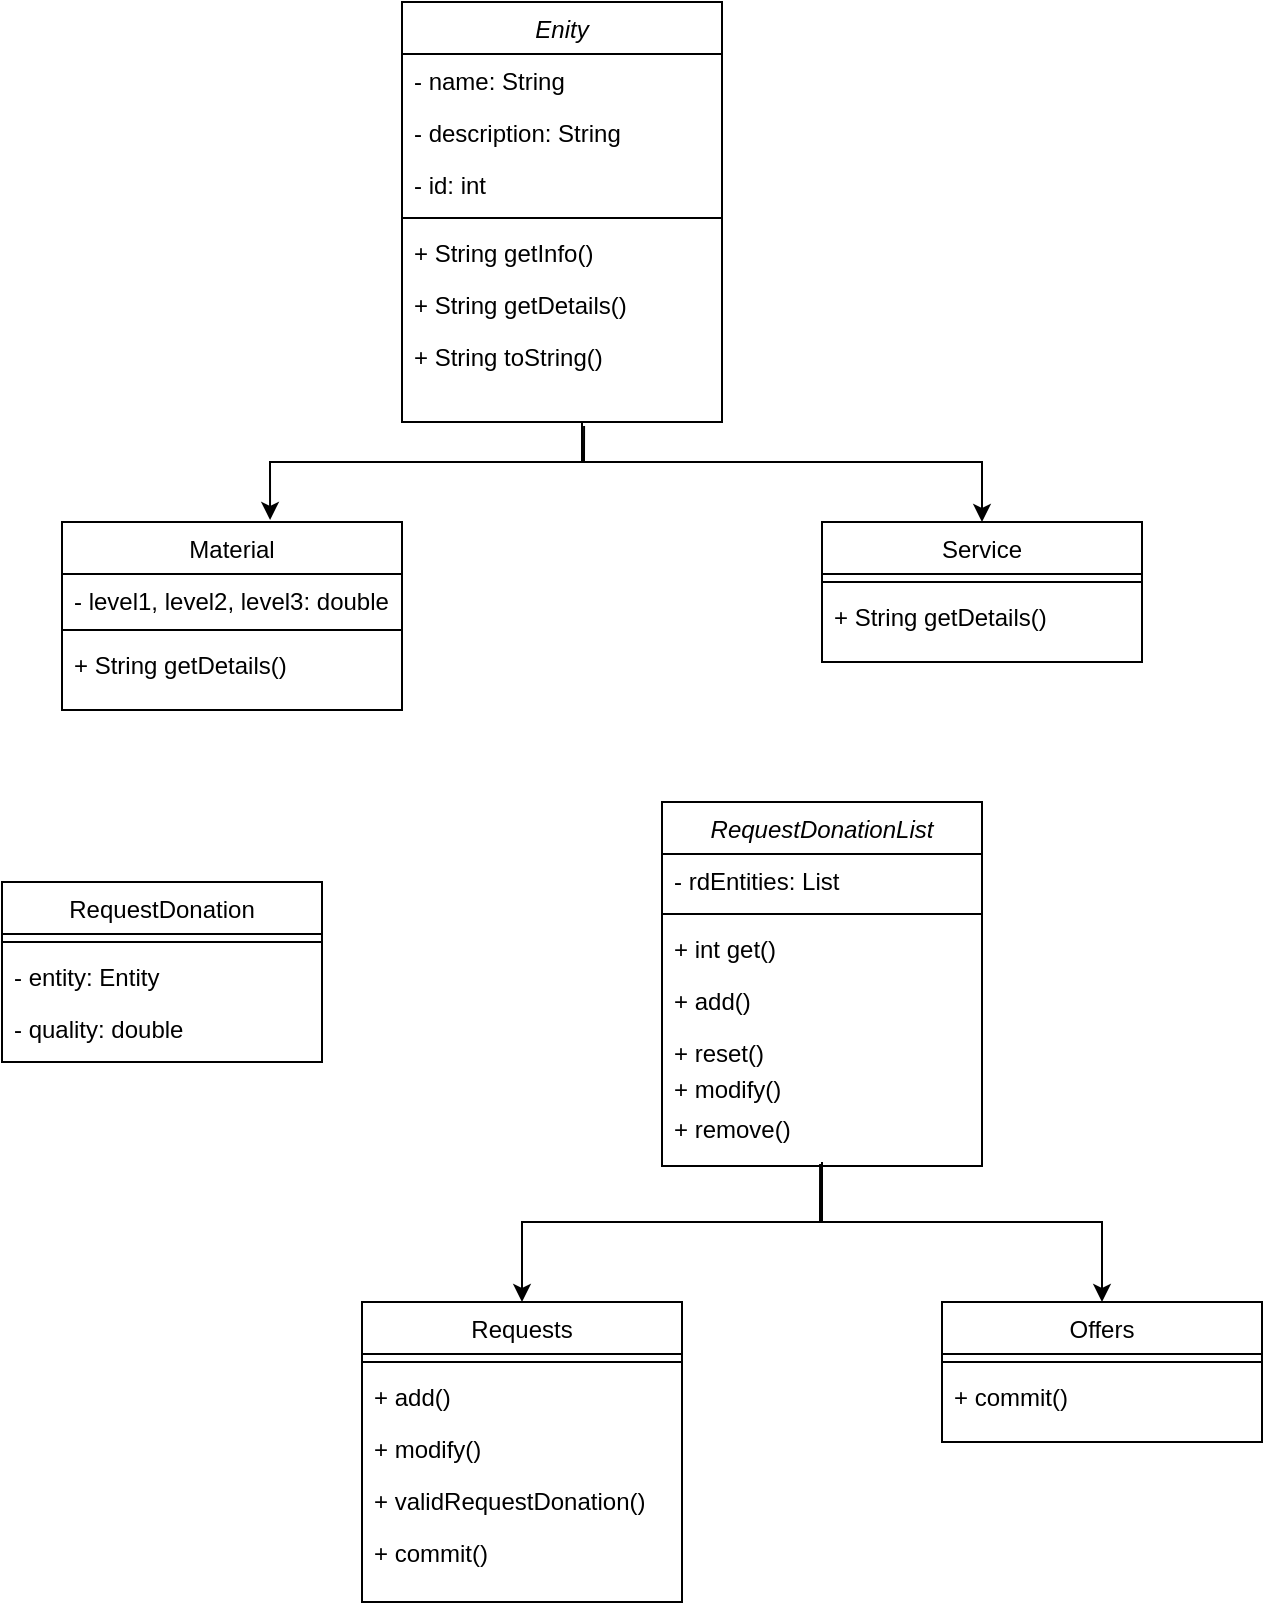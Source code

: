 <mxfile version="14.6.10" type="github">
  <diagram id="C5RBs43oDa-KdzZeNtuy" name="Page-1">
    <mxGraphModel dx="1422" dy="800" grid="1" gridSize="10" guides="1" tooltips="1" connect="1" arrows="1" fold="1" page="1" pageScale="1" pageWidth="827" pageHeight="1169" math="0" shadow="0">
      <root>
        <mxCell id="WIyWlLk6GJQsqaUBKTNV-0" />
        <mxCell id="WIyWlLk6GJQsqaUBKTNV-1" parent="WIyWlLk6GJQsqaUBKTNV-0" />
        <mxCell id="zkfFHV4jXpPFQw0GAbJ--0" value="Enity" style="swimlane;fontStyle=2;align=center;verticalAlign=top;childLayout=stackLayout;horizontal=1;startSize=26;horizontalStack=0;resizeParent=1;resizeLast=0;collapsible=1;marginBottom=0;rounded=0;shadow=0;strokeWidth=1;" parent="WIyWlLk6GJQsqaUBKTNV-1" vertex="1">
          <mxGeometry x="270" y="30" width="160" height="210" as="geometry">
            <mxRectangle x="230" y="140" width="160" height="26" as="alternateBounds" />
          </mxGeometry>
        </mxCell>
        <mxCell id="zkfFHV4jXpPFQw0GAbJ--1" value="- name: String" style="text;align=left;verticalAlign=top;spacingLeft=4;spacingRight=4;overflow=hidden;rotatable=0;points=[[0,0.5],[1,0.5]];portConstraint=eastwest;" parent="zkfFHV4jXpPFQw0GAbJ--0" vertex="1">
          <mxGeometry y="26" width="160" height="26" as="geometry" />
        </mxCell>
        <mxCell id="zkfFHV4jXpPFQw0GAbJ--2" value="- description: String" style="text;align=left;verticalAlign=top;spacingLeft=4;spacingRight=4;overflow=hidden;rotatable=0;points=[[0,0.5],[1,0.5]];portConstraint=eastwest;rounded=0;shadow=0;html=0;" parent="zkfFHV4jXpPFQw0GAbJ--0" vertex="1">
          <mxGeometry y="52" width="160" height="26" as="geometry" />
        </mxCell>
        <mxCell id="zkfFHV4jXpPFQw0GAbJ--3" value="- id: int" style="text;align=left;verticalAlign=top;spacingLeft=4;spacingRight=4;overflow=hidden;rotatable=0;points=[[0,0.5],[1,0.5]];portConstraint=eastwest;rounded=0;shadow=0;html=0;" parent="zkfFHV4jXpPFQw0GAbJ--0" vertex="1">
          <mxGeometry y="78" width="160" height="26" as="geometry" />
        </mxCell>
        <mxCell id="zkfFHV4jXpPFQw0GAbJ--4" value="" style="line;html=1;strokeWidth=1;align=left;verticalAlign=middle;spacingTop=-1;spacingLeft=3;spacingRight=3;rotatable=0;labelPosition=right;points=[];portConstraint=eastwest;" parent="zkfFHV4jXpPFQw0GAbJ--0" vertex="1">
          <mxGeometry y="104" width="160" height="8" as="geometry" />
        </mxCell>
        <mxCell id="-UorqYTT1GGAPW61VOYn-3" value="+ String getInfo()" style="text;align=left;verticalAlign=top;spacingLeft=4;spacingRight=4;overflow=hidden;rotatable=0;points=[[0,0.5],[1,0.5]];portConstraint=eastwest;rounded=0;shadow=0;html=0;" vertex="1" parent="zkfFHV4jXpPFQw0GAbJ--0">
          <mxGeometry y="112" width="160" height="26" as="geometry" />
        </mxCell>
        <mxCell id="-UorqYTT1GGAPW61VOYn-5" value="+ String getDetails()" style="text;align=left;verticalAlign=top;spacingLeft=4;spacingRight=4;overflow=hidden;rotatable=0;points=[[0,0.5],[1,0.5]];portConstraint=eastwest;rounded=0;shadow=0;html=0;" vertex="1" parent="zkfFHV4jXpPFQw0GAbJ--0">
          <mxGeometry y="138" width="160" height="26" as="geometry" />
        </mxCell>
        <mxCell id="-UorqYTT1GGAPW61VOYn-4" value="+ String toString()" style="text;align=left;verticalAlign=top;spacingLeft=4;spacingRight=4;overflow=hidden;rotatable=0;points=[[0,0.5],[1,0.5]];portConstraint=eastwest;rounded=0;shadow=0;html=0;" vertex="1" parent="zkfFHV4jXpPFQw0GAbJ--0">
          <mxGeometry y="164" width="160" height="26" as="geometry" />
        </mxCell>
        <mxCell id="-UorqYTT1GGAPW61VOYn-0" value="&lt;br&gt;" style="text;html=1;align=center;verticalAlign=middle;resizable=0;points=[];autosize=1;strokeColor=none;" vertex="1" parent="zkfFHV4jXpPFQw0GAbJ--0">
          <mxGeometry y="190" width="160" height="20" as="geometry" />
        </mxCell>
        <mxCell id="zkfFHV4jXpPFQw0GAbJ--6" value="Material" style="swimlane;fontStyle=0;align=center;verticalAlign=top;childLayout=stackLayout;horizontal=1;startSize=26;horizontalStack=0;resizeParent=1;resizeLast=0;collapsible=1;marginBottom=0;rounded=0;shadow=0;strokeWidth=1;" parent="WIyWlLk6GJQsqaUBKTNV-1" vertex="1">
          <mxGeometry x="100" y="290" width="170" height="94" as="geometry">
            <mxRectangle x="130" y="380" width="160" height="26" as="alternateBounds" />
          </mxGeometry>
        </mxCell>
        <mxCell id="zkfFHV4jXpPFQw0GAbJ--7" value="- level1, level2, level3: double" style="text;align=left;verticalAlign=top;spacingLeft=4;spacingRight=4;overflow=hidden;rotatable=0;points=[[0,0.5],[1,0.5]];portConstraint=eastwest;" parent="zkfFHV4jXpPFQw0GAbJ--6" vertex="1">
          <mxGeometry y="26" width="170" height="24" as="geometry" />
        </mxCell>
        <mxCell id="-UorqYTT1GGAPW61VOYn-6" value="" style="line;html=1;strokeWidth=1;align=left;verticalAlign=middle;spacingTop=-1;spacingLeft=3;spacingRight=3;rotatable=0;labelPosition=right;points=[];portConstraint=eastwest;" vertex="1" parent="zkfFHV4jXpPFQw0GAbJ--6">
          <mxGeometry y="50" width="170" height="8" as="geometry" />
        </mxCell>
        <mxCell id="zkfFHV4jXpPFQw0GAbJ--8" value="+ String getDetails()" style="text;align=left;verticalAlign=top;spacingLeft=4;spacingRight=4;overflow=hidden;rotatable=0;points=[[0,0.5],[1,0.5]];portConstraint=eastwest;rounded=0;shadow=0;html=0;" parent="zkfFHV4jXpPFQw0GAbJ--6" vertex="1">
          <mxGeometry y="58" width="170" height="26" as="geometry" />
        </mxCell>
        <mxCell id="zkfFHV4jXpPFQw0GAbJ--13" value="Service" style="swimlane;fontStyle=0;align=center;verticalAlign=top;childLayout=stackLayout;horizontal=1;startSize=26;horizontalStack=0;resizeParent=1;resizeLast=0;collapsible=1;marginBottom=0;rounded=0;shadow=0;strokeWidth=1;" parent="WIyWlLk6GJQsqaUBKTNV-1" vertex="1">
          <mxGeometry x="480" y="290" width="160" height="70" as="geometry">
            <mxRectangle x="340" y="380" width="170" height="26" as="alternateBounds" />
          </mxGeometry>
        </mxCell>
        <mxCell id="zkfFHV4jXpPFQw0GAbJ--15" value="" style="line;html=1;strokeWidth=1;align=left;verticalAlign=middle;spacingTop=-1;spacingLeft=3;spacingRight=3;rotatable=0;labelPosition=right;points=[];portConstraint=eastwest;" parent="zkfFHV4jXpPFQw0GAbJ--13" vertex="1">
          <mxGeometry y="26" width="160" height="8" as="geometry" />
        </mxCell>
        <mxCell id="zkfFHV4jXpPFQw0GAbJ--14" value="+ String getDetails()" style="text;align=left;verticalAlign=top;spacingLeft=4;spacingRight=4;overflow=hidden;rotatable=0;points=[[0,0.5],[1,0.5]];portConstraint=eastwest;" parent="zkfFHV4jXpPFQw0GAbJ--13" vertex="1">
          <mxGeometry y="34" width="160" height="26" as="geometry" />
        </mxCell>
        <mxCell id="-UorqYTT1GGAPW61VOYn-16" value="RequestDonationList" style="swimlane;fontStyle=2;align=center;verticalAlign=top;childLayout=stackLayout;horizontal=1;startSize=26;horizontalStack=0;resizeParent=1;resizeLast=0;collapsible=1;marginBottom=0;rounded=0;shadow=0;strokeWidth=1;" vertex="1" parent="WIyWlLk6GJQsqaUBKTNV-1">
          <mxGeometry x="400" y="430" width="160" height="182" as="geometry">
            <mxRectangle x="300" y="370" width="160" height="26" as="alternateBounds" />
          </mxGeometry>
        </mxCell>
        <mxCell id="-UorqYTT1GGAPW61VOYn-17" value="- rdEntities: List" style="text;align=left;verticalAlign=top;spacingLeft=4;spacingRight=4;overflow=hidden;rotatable=0;points=[[0,0.5],[1,0.5]];portConstraint=eastwest;" vertex="1" parent="-UorqYTT1GGAPW61VOYn-16">
          <mxGeometry y="26" width="160" height="26" as="geometry" />
        </mxCell>
        <mxCell id="-UorqYTT1GGAPW61VOYn-20" value="" style="line;html=1;strokeWidth=1;align=left;verticalAlign=middle;spacingTop=-1;spacingLeft=3;spacingRight=3;rotatable=0;labelPosition=right;points=[];portConstraint=eastwest;" vertex="1" parent="-UorqYTT1GGAPW61VOYn-16">
          <mxGeometry y="52" width="160" height="8" as="geometry" />
        </mxCell>
        <mxCell id="-UorqYTT1GGAPW61VOYn-21" value="+ int get()" style="text;align=left;verticalAlign=top;spacingLeft=4;spacingRight=4;overflow=hidden;rotatable=0;points=[[0,0.5],[1,0.5]];portConstraint=eastwest;rounded=0;shadow=0;html=0;" vertex="1" parent="-UorqYTT1GGAPW61VOYn-16">
          <mxGeometry y="60" width="160" height="26" as="geometry" />
        </mxCell>
        <mxCell id="-UorqYTT1GGAPW61VOYn-22" value="+ add()" style="text;align=left;verticalAlign=top;spacingLeft=4;spacingRight=4;overflow=hidden;rotatable=0;points=[[0,0.5],[1,0.5]];portConstraint=eastwest;rounded=0;shadow=0;html=0;" vertex="1" parent="-UorqYTT1GGAPW61VOYn-16">
          <mxGeometry y="86" width="160" height="26" as="geometry" />
        </mxCell>
        <mxCell id="-UorqYTT1GGAPW61VOYn-25" value="+ reset()" style="text;align=left;verticalAlign=top;spacingLeft=4;spacingRight=4;overflow=hidden;rotatable=0;points=[[0,0.5],[1,0.5]];portConstraint=eastwest;rounded=0;shadow=0;html=0;" vertex="1" parent="-UorqYTT1GGAPW61VOYn-16">
          <mxGeometry y="112" width="160" height="18" as="geometry" />
        </mxCell>
        <mxCell id="-UorqYTT1GGAPW61VOYn-26" value="+ modify()" style="text;align=left;verticalAlign=top;spacingLeft=4;spacingRight=4;overflow=hidden;rotatable=0;points=[[0,0.5],[1,0.5]];portConstraint=eastwest;rounded=0;shadow=0;html=0;" vertex="1" parent="-UorqYTT1GGAPW61VOYn-16">
          <mxGeometry y="130" width="160" height="20" as="geometry" />
        </mxCell>
        <mxCell id="-UorqYTT1GGAPW61VOYn-23" value="+ remove()" style="text;align=left;verticalAlign=top;spacingLeft=4;spacingRight=4;overflow=hidden;rotatable=0;points=[[0,0.5],[1,0.5]];portConstraint=eastwest;rounded=0;shadow=0;html=0;" vertex="1" parent="-UorqYTT1GGAPW61VOYn-16">
          <mxGeometry y="150" width="160" height="32" as="geometry" />
        </mxCell>
        <mxCell id="-UorqYTT1GGAPW61VOYn-29" value="RequestDonation" style="swimlane;fontStyle=0;align=center;verticalAlign=top;childLayout=stackLayout;horizontal=1;startSize=26;horizontalStack=0;resizeParent=1;resizeLast=0;collapsible=1;marginBottom=0;rounded=0;shadow=0;strokeWidth=1;" vertex="1" parent="WIyWlLk6GJQsqaUBKTNV-1">
          <mxGeometry x="70" y="470" width="160" height="90" as="geometry">
            <mxRectangle x="340" y="380" width="170" height="26" as="alternateBounds" />
          </mxGeometry>
        </mxCell>
        <mxCell id="-UorqYTT1GGAPW61VOYn-30" value="" style="line;html=1;strokeWidth=1;align=left;verticalAlign=middle;spacingTop=-1;spacingLeft=3;spacingRight=3;rotatable=0;labelPosition=right;points=[];portConstraint=eastwest;" vertex="1" parent="-UorqYTT1GGAPW61VOYn-29">
          <mxGeometry y="26" width="160" height="8" as="geometry" />
        </mxCell>
        <mxCell id="-UorqYTT1GGAPW61VOYn-31" value="- entity: Entity" style="text;align=left;verticalAlign=top;spacingLeft=4;spacingRight=4;overflow=hidden;rotatable=0;points=[[0,0.5],[1,0.5]];portConstraint=eastwest;" vertex="1" parent="-UorqYTT1GGAPW61VOYn-29">
          <mxGeometry y="34" width="160" height="26" as="geometry" />
        </mxCell>
        <mxCell id="-UorqYTT1GGAPW61VOYn-32" value="- quality: double" style="text;strokeColor=none;fillColor=none;align=left;verticalAlign=top;spacingLeft=4;spacingRight=4;overflow=hidden;rotatable=0;points=[[0,0.5],[1,0.5]];portConstraint=eastwest;" vertex="1" parent="-UorqYTT1GGAPW61VOYn-29">
          <mxGeometry y="60" width="160" height="26" as="geometry" />
        </mxCell>
        <mxCell id="-UorqYTT1GGAPW61VOYn-36" value="Offers" style="swimlane;fontStyle=0;align=center;verticalAlign=top;childLayout=stackLayout;horizontal=1;startSize=26;horizontalStack=0;resizeParent=1;resizeLast=0;collapsible=1;marginBottom=0;rounded=0;shadow=0;strokeWidth=1;" vertex="1" parent="WIyWlLk6GJQsqaUBKTNV-1">
          <mxGeometry x="540" y="680" width="160" height="70" as="geometry">
            <mxRectangle x="340" y="380" width="170" height="26" as="alternateBounds" />
          </mxGeometry>
        </mxCell>
        <mxCell id="-UorqYTT1GGAPW61VOYn-37" value="" style="line;html=1;strokeWidth=1;align=left;verticalAlign=middle;spacingTop=-1;spacingLeft=3;spacingRight=3;rotatable=0;labelPosition=right;points=[];portConstraint=eastwest;" vertex="1" parent="-UorqYTT1GGAPW61VOYn-36">
          <mxGeometry y="26" width="160" height="8" as="geometry" />
        </mxCell>
        <mxCell id="-UorqYTT1GGAPW61VOYn-38" value="+ commit()" style="text;align=left;verticalAlign=top;spacingLeft=4;spacingRight=4;overflow=hidden;rotatable=0;points=[[0,0.5],[1,0.5]];portConstraint=eastwest;" vertex="1" parent="-UorqYTT1GGAPW61VOYn-36">
          <mxGeometry y="34" width="160" height="26" as="geometry" />
        </mxCell>
        <mxCell id="-UorqYTT1GGAPW61VOYn-39" value="Requests" style="swimlane;fontStyle=0;align=center;verticalAlign=top;childLayout=stackLayout;horizontal=1;startSize=26;horizontalStack=0;resizeParent=1;resizeLast=0;collapsible=1;marginBottom=0;rounded=0;shadow=0;strokeWidth=1;" vertex="1" parent="WIyWlLk6GJQsqaUBKTNV-1">
          <mxGeometry x="250" y="680" width="160" height="150" as="geometry">
            <mxRectangle x="340" y="380" width="170" height="26" as="alternateBounds" />
          </mxGeometry>
        </mxCell>
        <mxCell id="-UorqYTT1GGAPW61VOYn-40" value="" style="line;html=1;strokeWidth=1;align=left;verticalAlign=middle;spacingTop=-1;spacingLeft=3;spacingRight=3;rotatable=0;labelPosition=right;points=[];portConstraint=eastwest;" vertex="1" parent="-UorqYTT1GGAPW61VOYn-39">
          <mxGeometry y="26" width="160" height="8" as="geometry" />
        </mxCell>
        <mxCell id="-UorqYTT1GGAPW61VOYn-41" value="+ add()" style="text;align=left;verticalAlign=top;spacingLeft=4;spacingRight=4;overflow=hidden;rotatable=0;points=[[0,0.5],[1,0.5]];portConstraint=eastwest;" vertex="1" parent="-UorqYTT1GGAPW61VOYn-39">
          <mxGeometry y="34" width="160" height="26" as="geometry" />
        </mxCell>
        <mxCell id="-UorqYTT1GGAPW61VOYn-42" value="+ modify()" style="text;align=left;verticalAlign=top;spacingLeft=4;spacingRight=4;overflow=hidden;rotatable=0;points=[[0,0.5],[1,0.5]];portConstraint=eastwest;" vertex="1" parent="-UorqYTT1GGAPW61VOYn-39">
          <mxGeometry y="60" width="160" height="26" as="geometry" />
        </mxCell>
        <mxCell id="-UorqYTT1GGAPW61VOYn-43" value="+ validRequestDonation()" style="text;align=left;verticalAlign=top;spacingLeft=4;spacingRight=4;overflow=hidden;rotatable=0;points=[[0,0.5],[1,0.5]];portConstraint=eastwest;" vertex="1" parent="-UorqYTT1GGAPW61VOYn-39">
          <mxGeometry y="86" width="160" height="26" as="geometry" />
        </mxCell>
        <mxCell id="-UorqYTT1GGAPW61VOYn-44" value="+ commit()" style="text;align=left;verticalAlign=top;spacingLeft=4;spacingRight=4;overflow=hidden;rotatable=0;points=[[0,0.5],[1,0.5]];portConstraint=eastwest;" vertex="1" parent="-UorqYTT1GGAPW61VOYn-39">
          <mxGeometry y="112" width="160" height="26" as="geometry" />
        </mxCell>
        <mxCell id="-UorqYTT1GGAPW61VOYn-47" style="edgeStyle=orthogonalEdgeStyle;rounded=0;orthogonalLoop=1;jettySize=auto;html=1;entryX=0.612;entryY=-0.011;entryDx=0;entryDy=0;entryPerimeter=0;" edge="1" parent="WIyWlLk6GJQsqaUBKTNV-1" source="-UorqYTT1GGAPW61VOYn-0" target="zkfFHV4jXpPFQw0GAbJ--6">
          <mxGeometry relative="1" as="geometry">
            <Array as="points">
              <mxPoint x="360" y="260" />
              <mxPoint x="204" y="260" />
            </Array>
          </mxGeometry>
        </mxCell>
        <mxCell id="-UorqYTT1GGAPW61VOYn-48" style="edgeStyle=orthogonalEdgeStyle;rounded=0;orthogonalLoop=1;jettySize=auto;html=1;exitX=0.569;exitY=1.1;exitDx=0;exitDy=0;entryX=0.5;entryY=0;entryDx=0;entryDy=0;exitPerimeter=0;" edge="1" parent="WIyWlLk6GJQsqaUBKTNV-1" source="-UorqYTT1GGAPW61VOYn-0" target="zkfFHV4jXpPFQw0GAbJ--13">
          <mxGeometry relative="1" as="geometry">
            <Array as="points">
              <mxPoint x="361" y="260" />
              <mxPoint x="560" y="260" />
            </Array>
          </mxGeometry>
        </mxCell>
        <mxCell id="-UorqYTT1GGAPW61VOYn-51" style="edgeStyle=orthogonalEdgeStyle;rounded=0;orthogonalLoop=1;jettySize=auto;html=1;exitX=0.494;exitY=0.969;exitDx=0;exitDy=0;entryX=0.5;entryY=0;entryDx=0;entryDy=0;exitPerimeter=0;" edge="1" parent="WIyWlLk6GJQsqaUBKTNV-1" source="-UorqYTT1GGAPW61VOYn-23" target="-UorqYTT1GGAPW61VOYn-36">
          <mxGeometry relative="1" as="geometry">
            <Array as="points">
              <mxPoint x="479" y="640" />
              <mxPoint x="620" y="640" />
            </Array>
          </mxGeometry>
        </mxCell>
        <mxCell id="-UorqYTT1GGAPW61VOYn-50" style="edgeStyle=orthogonalEdgeStyle;rounded=0;orthogonalLoop=1;jettySize=auto;html=1;exitX=0.5;exitY=0.938;exitDx=0;exitDy=0;entryX=0.5;entryY=0;entryDx=0;entryDy=0;exitPerimeter=0;" edge="1" parent="WIyWlLk6GJQsqaUBKTNV-1" source="-UorqYTT1GGAPW61VOYn-23" target="-UorqYTT1GGAPW61VOYn-39">
          <mxGeometry relative="1" as="geometry">
            <mxPoint x="480" y="620" as="sourcePoint" />
            <Array as="points">
              <mxPoint x="480" y="640" />
              <mxPoint x="330" y="640" />
            </Array>
          </mxGeometry>
        </mxCell>
      </root>
    </mxGraphModel>
  </diagram>
</mxfile>

